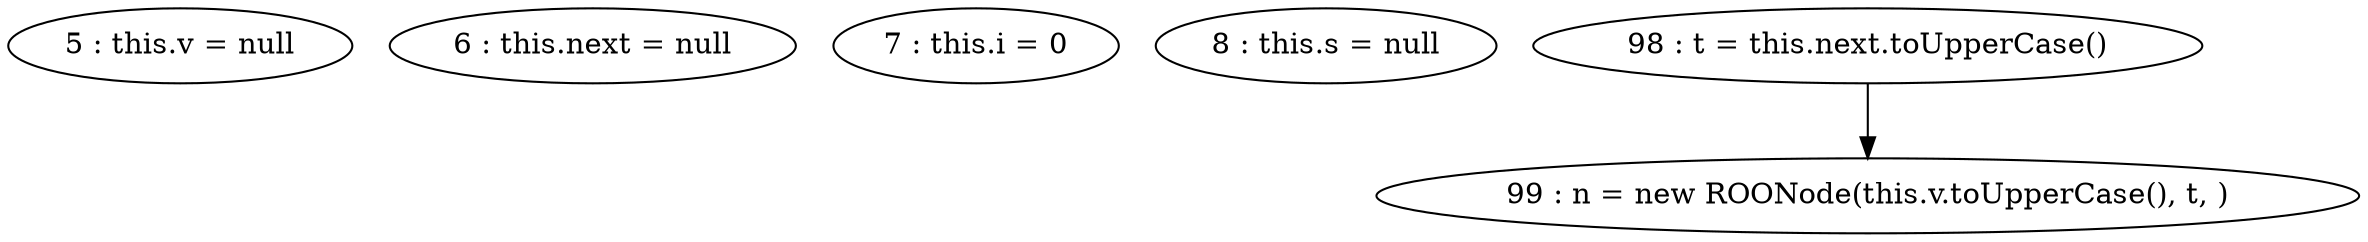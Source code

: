 digraph G {
"5 : this.v = null"
"6 : this.next = null"
"7 : this.i = 0"
"8 : this.s = null"
"98 : t = this.next.toUpperCase()"
"98 : t = this.next.toUpperCase()" -> "99 : n = new ROONode(this.v.toUpperCase(), t, )"
"99 : n = new ROONode(this.v.toUpperCase(), t, )"
}